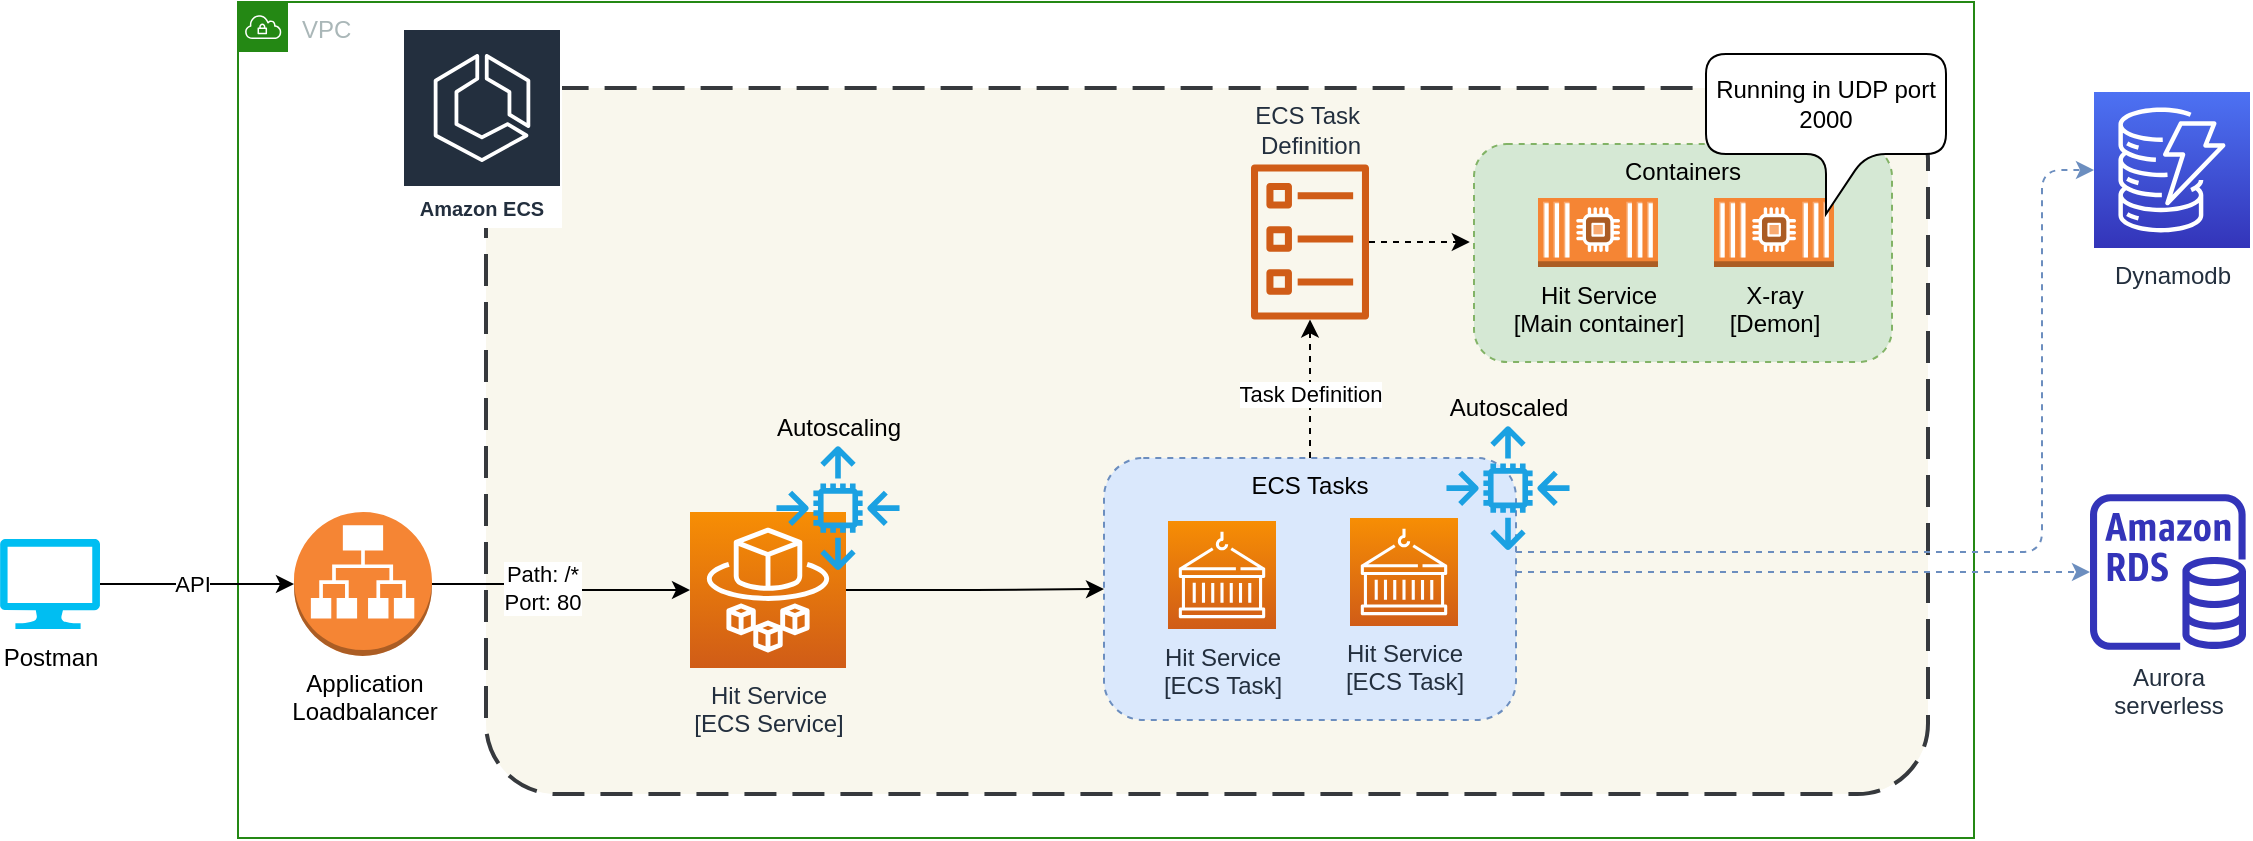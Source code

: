 <mxfile version="14.1.8" type="device"><diagram id="q8KzBP-A_f8F7O613_9x" name="Page-1"><mxGraphModel dx="1106" dy="838" grid="0" gridSize="10" guides="1" tooltips="1" connect="1" arrows="1" fold="1" page="0" pageScale="1" pageWidth="850" pageHeight="1100" math="0" shadow="0"><root><mxCell id="0"/><mxCell id="1" parent="0"/><mxCell id="GtZgig0u5tG7qAV8BR5y-1" value="VPC" style="points=[[0,0],[0.25,0],[0.5,0],[0.75,0],[1,0],[1,0.25],[1,0.5],[1,0.75],[1,1],[0.75,1],[0.5,1],[0.25,1],[0,1],[0,0.75],[0,0.5],[0,0.25]];outlineConnect=0;gradientColor=none;html=1;whiteSpace=wrap;fontSize=12;fontStyle=0;shape=mxgraph.aws4.group;grIcon=mxgraph.aws4.group_vpc;strokeColor=#248814;fillColor=none;verticalAlign=top;align=left;spacingLeft=30;fontColor=#AAB7B8;dashed=0;" vertex="1" parent="1"><mxGeometry x="168" y="250" width="868" height="418" as="geometry"/></mxCell><mxCell id="GtZgig0u5tG7qAV8BR5y-2" value="" style="rounded=1;arcSize=10;dashed=1;dashPattern=8 4;strokeWidth=2;fillColor=#f9f7ed;strokeColor=#36393d;" vertex="1" parent="1"><mxGeometry x="292" y="293" width="721" height="353" as="geometry"/></mxCell><mxCell id="GtZgig0u5tG7qAV8BR5y-43" value="Containers" style="fillColor=#d5e8d4;strokeColor=#82b366;dashed=1;verticalAlign=top;fontStyle=0;rounded=1;" vertex="1" parent="1"><mxGeometry x="786" y="321" width="209" height="109" as="geometry"/></mxCell><mxCell id="GtZgig0u5tG7qAV8BR5y-39" style="edgeStyle=orthogonalEdgeStyle;rounded=0;orthogonalLoop=1;jettySize=auto;html=1;" edge="1" parent="1" source="GtZgig0u5tG7qAV8BR5y-8" target="GtZgig0u5tG7qAV8BR5y-13"><mxGeometry relative="1" as="geometry"/></mxCell><mxCell id="GtZgig0u5tG7qAV8BR5y-8" value="Hit Service&lt;br&gt;[ECS Service]" style="outlineConnect=0;fontColor=#232F3E;gradientColor=#F78E04;gradientDirection=north;fillColor=#D05C17;strokeColor=#ffffff;dashed=0;verticalLabelPosition=bottom;verticalAlign=top;align=center;html=1;fontSize=12;fontStyle=0;aspect=fixed;shape=mxgraph.aws4.resourceIcon;resIcon=mxgraph.aws4.fargate;" vertex="1" parent="1"><mxGeometry x="394" y="505" width="78" height="78" as="geometry"/></mxCell><mxCell id="GtZgig0u5tG7qAV8BR5y-44" style="edgeStyle=orthogonalEdgeStyle;rounded=0;orthogonalLoop=1;jettySize=auto;html=1;dashed=1;" edge="1" parent="1" source="GtZgig0u5tG7qAV8BR5y-13" target="GtZgig0u5tG7qAV8BR5y-41"><mxGeometry relative="1" as="geometry"/></mxCell><mxCell id="GtZgig0u5tG7qAV8BR5y-46" value="Task Definition" style="edgeLabel;html=1;align=center;verticalAlign=middle;resizable=0;points=[];" vertex="1" connectable="0" parent="GtZgig0u5tG7qAV8BR5y-44"><mxGeometry x="-0.075" relative="1" as="geometry"><mxPoint as="offset"/></mxGeometry></mxCell><mxCell id="GtZgig0u5tG7qAV8BR5y-51" style="edgeStyle=orthogonalEdgeStyle;rounded=0;orthogonalLoop=1;jettySize=auto;html=1;dashed=1;strokeWidth=1;fillColor=#dae8fc;strokeColor=#6c8ebf;" edge="1" parent="1" source="GtZgig0u5tG7qAV8BR5y-13" target="GtZgig0u5tG7qAV8BR5y-48"><mxGeometry relative="1" as="geometry"><Array as="points"><mxPoint x="927" y="535"/><mxPoint x="927" y="535"/></Array></mxGeometry></mxCell><mxCell id="GtZgig0u5tG7qAV8BR5y-52" style="edgeStyle=orthogonalEdgeStyle;orthogonalLoop=1;jettySize=auto;html=1;dashed=1;rounded=1;strokeWidth=1;fillColor=#dae8fc;strokeColor=#6c8ebf;" edge="1" parent="1" source="GtZgig0u5tG7qAV8BR5y-13" target="GtZgig0u5tG7qAV8BR5y-49"><mxGeometry relative="1" as="geometry"><Array as="points"><mxPoint x="1070" y="525"/><mxPoint x="1070" y="334"/></Array></mxGeometry></mxCell><mxCell id="GtZgig0u5tG7qAV8BR5y-13" value="ECS Tasks" style="fillColor=#dae8fc;strokeColor=#6c8ebf;dashed=1;verticalAlign=top;fontStyle=0;rounded=1;" vertex="1" parent="1"><mxGeometry x="601" y="478" width="206" height="131" as="geometry"/></mxCell><mxCell id="GtZgig0u5tG7qAV8BR5y-14" value="Hit Service&lt;br&gt;[ECS Task]" style="outlineConnect=0;fontColor=#232F3E;gradientColor=#F78E04;gradientDirection=north;fillColor=#D05C17;strokeColor=#ffffff;dashed=0;verticalLabelPosition=bottom;verticalAlign=top;align=center;html=1;fontSize=12;fontStyle=0;aspect=fixed;shape=mxgraph.aws4.resourceIcon;resIcon=mxgraph.aws4.containers;" vertex="1" parent="1"><mxGeometry x="633" y="509.5" width="54" height="54" as="geometry"/></mxCell><mxCell id="GtZgig0u5tG7qAV8BR5y-15" value="Hit Service&lt;br&gt;[ECS Task]" style="outlineConnect=0;fontColor=#232F3E;gradientColor=#F78E04;gradientDirection=north;fillColor=#D05C17;strokeColor=#ffffff;dashed=0;verticalLabelPosition=bottom;verticalAlign=top;align=center;html=1;fontSize=12;fontStyle=0;aspect=fixed;shape=mxgraph.aws4.resourceIcon;resIcon=mxgraph.aws4.containers;" vertex="1" parent="1"><mxGeometry x="724" y="508" width="54" height="54" as="geometry"/></mxCell><mxCell id="GtZgig0u5tG7qAV8BR5y-16" style="edgeStyle=orthogonalEdgeStyle;rounded=0;orthogonalLoop=1;jettySize=auto;html=1;" edge="1" parent="1" source="GtZgig0u5tG7qAV8BR5y-18" target="GtZgig0u5tG7qAV8BR5y-8"><mxGeometry relative="1" as="geometry"/></mxCell><mxCell id="GtZgig0u5tG7qAV8BR5y-17" value="Path: /*&lt;br&gt;Port: 80" style="edgeLabel;html=1;align=center;verticalAlign=middle;resizable=0;points=[];" vertex="1" connectable="0" parent="GtZgig0u5tG7qAV8BR5y-16"><mxGeometry x="-0.176" y="-2" relative="1" as="geometry"><mxPoint as="offset"/></mxGeometry></mxCell><mxCell id="GtZgig0u5tG7qAV8BR5y-18" value="Application&lt;br&gt;Loadbalancer" style="outlineConnect=0;dashed=0;verticalLabelPosition=bottom;verticalAlign=top;align=center;html=1;shape=mxgraph.aws3.application_load_balancer;fillColor=#F58534;gradientColor=none;" vertex="1" parent="1"><mxGeometry x="196" y="505" width="69" height="72" as="geometry"/></mxCell><mxCell id="GtZgig0u5tG7qAV8BR5y-19" value="Amazon ECS" style="outlineConnect=0;fontColor=#232F3E;gradientColor=none;strokeColor=#ffffff;fillColor=#232F3E;dashed=0;verticalLabelPosition=middle;verticalAlign=bottom;align=center;html=1;whiteSpace=wrap;fontSize=10;fontStyle=1;spacing=3;shape=mxgraph.aws4.productIcon;prIcon=mxgraph.aws4.ecs;" vertex="1" parent="1"><mxGeometry x="250" y="263" width="80" height="100" as="geometry"/></mxCell><mxCell id="GtZgig0u5tG7qAV8BR5y-20" value="&lt;font color=&quot;#000000&quot;&gt;Autoscaling&lt;/font&gt;" style="outlineConnect=0;fillColor=#1ba1e2;strokeColor=#006EAF;dashed=0;verticalLabelPosition=top;verticalAlign=bottom;align=center;html=1;fontSize=12;fontStyle=0;aspect=fixed;pointerEvents=1;shape=mxgraph.aws4.auto_scaling2;rounded=1;labelPosition=center;fontColor=#ffffff;" vertex="1" parent="1"><mxGeometry x="437" y="472" width="62" height="62" as="geometry"/></mxCell><mxCell id="GtZgig0u5tG7qAV8BR5y-24" value="&lt;font color=&quot;#000000&quot;&gt;Autoscaled&lt;/font&gt;" style="outlineConnect=0;fillColor=#1ba1e2;strokeColor=#006EAF;dashed=0;verticalLabelPosition=top;verticalAlign=bottom;align=center;html=1;fontSize=12;fontStyle=0;aspect=fixed;pointerEvents=1;shape=mxgraph.aws4.auto_scaling2;rounded=1;labelPosition=center;fontColor=#ffffff;" vertex="1" parent="1"><mxGeometry x="772" y="462" width="62" height="62" as="geometry"/></mxCell><mxCell id="GtZgig0u5tG7qAV8BR5y-30" style="edgeStyle=orthogonalEdgeStyle;rounded=0;orthogonalLoop=1;jettySize=auto;html=1;" edge="1" parent="1" source="GtZgig0u5tG7qAV8BR5y-32" target="GtZgig0u5tG7qAV8BR5y-18"><mxGeometry relative="1" as="geometry"/></mxCell><mxCell id="GtZgig0u5tG7qAV8BR5y-31" value="API" style="edgeLabel;html=1;align=center;verticalAlign=middle;resizable=0;points=[];" vertex="1" connectable="0" parent="GtZgig0u5tG7qAV8BR5y-30"><mxGeometry relative="1" as="geometry"><mxPoint x="-3" as="offset"/></mxGeometry></mxCell><mxCell id="GtZgig0u5tG7qAV8BR5y-32" value="Postman" style="verticalLabelPosition=bottom;html=1;verticalAlign=top;align=center;strokeColor=none;fillColor=#00BEF2;shape=mxgraph.azure.computer;pointerEvents=1;" vertex="1" parent="1"><mxGeometry x="49" y="518.5" width="50" height="45" as="geometry"/></mxCell><mxCell id="GtZgig0u5tG7qAV8BR5y-40" value="Hit Service&lt;br&gt;[Main container]" style="outlineConnect=0;dashed=0;verticalLabelPosition=bottom;verticalAlign=top;align=center;html=1;shape=mxgraph.aws3.ec2_compute_container_2;fillColor=#F58534;gradientColor=none;" vertex="1" parent="1"><mxGeometry x="818" y="348" width="60" height="34.5" as="geometry"/></mxCell><mxCell id="GtZgig0u5tG7qAV8BR5y-45" style="edgeStyle=orthogonalEdgeStyle;rounded=0;orthogonalLoop=1;jettySize=auto;html=1;entryX=-0.01;entryY=0.45;entryDx=0;entryDy=0;entryPerimeter=0;dashed=1;" edge="1" parent="1" source="GtZgig0u5tG7qAV8BR5y-41" target="GtZgig0u5tG7qAV8BR5y-43"><mxGeometry relative="1" as="geometry"/></mxCell><mxCell id="GtZgig0u5tG7qAV8BR5y-41" value="ECS Task&amp;nbsp;&lt;br&gt;Definition" style="outlineConnect=0;fontColor=#232F3E;gradientColor=none;fillColor=#D05C17;strokeColor=none;dashed=0;verticalLabelPosition=top;verticalAlign=bottom;align=center;html=1;fontSize=12;fontStyle=0;aspect=fixed;pointerEvents=1;shape=mxgraph.aws4.ecs_task;labelPosition=center;" vertex="1" parent="1"><mxGeometry x="674.5" y="331" width="59" height="78" as="geometry"/></mxCell><mxCell id="GtZgig0u5tG7qAV8BR5y-42" value="X-ray&lt;br&gt;[Demon]" style="outlineConnect=0;dashed=0;verticalLabelPosition=bottom;verticalAlign=top;align=center;html=1;shape=mxgraph.aws3.ec2_compute_container_2;fillColor=#F58534;gradientColor=none;" vertex="1" parent="1"><mxGeometry x="906" y="348" width="60" height="34.5" as="geometry"/></mxCell><mxCell id="GtZgig0u5tG7qAV8BR5y-47" value="Running in UDP port 2000" style="shape=callout;whiteSpace=wrap;html=1;perimeter=calloutPerimeter;rounded=1;" vertex="1" parent="1"><mxGeometry x="902" y="276" width="120" height="80" as="geometry"/></mxCell><mxCell id="GtZgig0u5tG7qAV8BR5y-48" value="Aurora &lt;br&gt;serverless" style="outlineConnect=0;fontColor=#232F3E;gradientColor=none;fillColor=#3334B9;strokeColor=none;dashed=0;verticalLabelPosition=bottom;verticalAlign=top;align=center;html=1;fontSize=12;fontStyle=0;aspect=fixed;pointerEvents=1;shape=mxgraph.aws4.rds_instance;rounded=1;" vertex="1" parent="1"><mxGeometry x="1094" y="496" width="78" height="78" as="geometry"/></mxCell><mxCell id="GtZgig0u5tG7qAV8BR5y-49" value="Dynamodb" style="outlineConnect=0;fontColor=#232F3E;gradientColor=#4D72F3;gradientDirection=north;fillColor=#3334B9;strokeColor=#ffffff;dashed=0;verticalLabelPosition=bottom;verticalAlign=top;align=center;html=1;fontSize=12;fontStyle=0;aspect=fixed;shape=mxgraph.aws4.resourceIcon;resIcon=mxgraph.aws4.dynamodb;rounded=1;" vertex="1" parent="1"><mxGeometry x="1096" y="295" width="78" height="78" as="geometry"/></mxCell></root></mxGraphModel></diagram></mxfile>